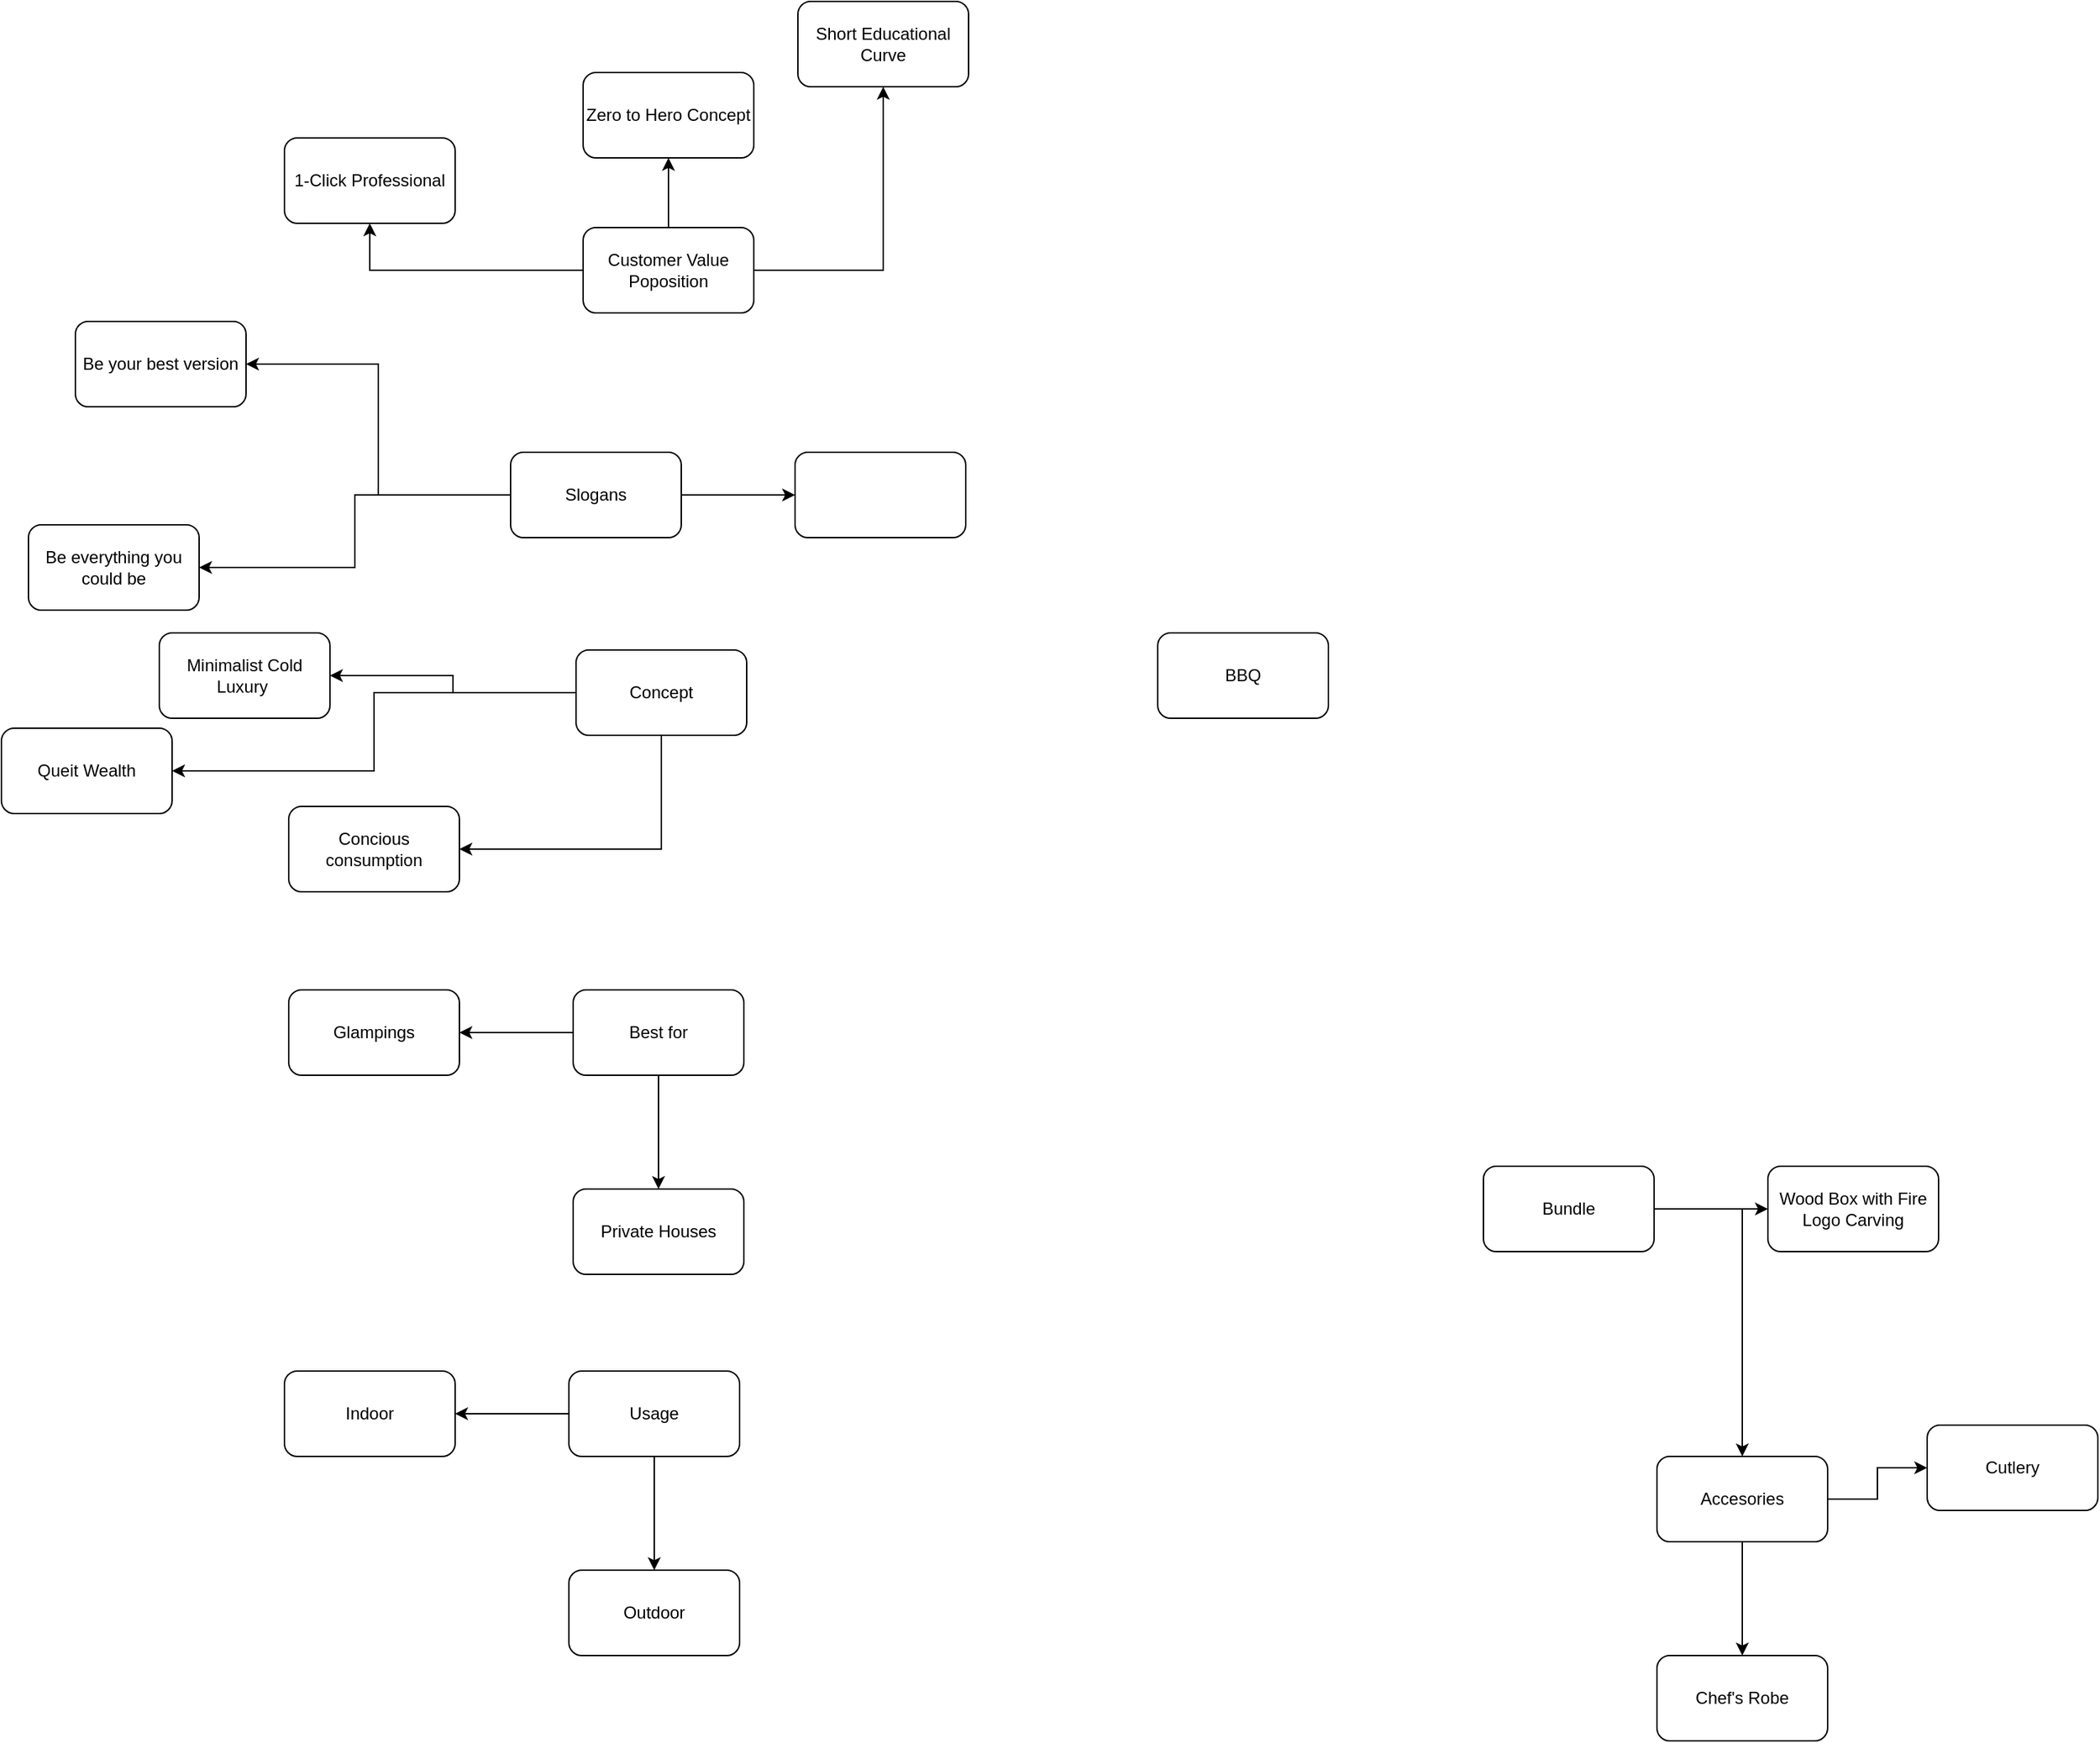 <mxfile border="50" scale="3" compressed="false" locked="false" version="24.7.3" type="github">
  <diagram name="Blank" id="YmL12bMKpDGza6XwsDPr">
    <mxGraphModel dx="2634" dy="746" grid="0" gridSize="10" guides="1" tooltips="1" connect="1" arrows="1" fold="1" page="0" pageScale="1" pageWidth="827" pageHeight="1169" background="none" math="1" shadow="0">
      <root>
        <mxCell id="X5NqExCQtvZxIxQ7pmgY-0" />
        <mxCell id="1" parent="X5NqExCQtvZxIxQ7pmgY-0" />
        <mxCell id="O-yg-Vm8hz5GUzZbZP-_-1" value="BBQ" style="rounded=1;whiteSpace=wrap;html=1;" vertex="1" parent="1">
          <mxGeometry x="-145" y="748" width="120" height="60" as="geometry" />
        </mxCell>
        <mxCell id="O-yg-Vm8hz5GUzZbZP-_-4" value="" style="edgeStyle=orthogonalEdgeStyle;rounded=0;orthogonalLoop=1;jettySize=auto;html=1;" edge="1" parent="1" source="O-yg-Vm8hz5GUzZbZP-_-2" target="O-yg-Vm8hz5GUzZbZP-_-3">
          <mxGeometry relative="1" as="geometry" />
        </mxCell>
        <mxCell id="O-yg-Vm8hz5GUzZbZP-_-6" value="" style="edgeStyle=orthogonalEdgeStyle;rounded=0;orthogonalLoop=1;jettySize=auto;html=1;entryX=1;entryY=0.5;entryDx=0;entryDy=0;exitX=0.5;exitY=1;exitDx=0;exitDy=0;" edge="1" parent="1" source="O-yg-Vm8hz5GUzZbZP-_-2" target="O-yg-Vm8hz5GUzZbZP-_-5">
          <mxGeometry relative="1" as="geometry" />
        </mxCell>
        <mxCell id="O-yg-Vm8hz5GUzZbZP-_-42" value="" style="edgeStyle=orthogonalEdgeStyle;rounded=0;orthogonalLoop=1;jettySize=auto;html=1;" edge="1" parent="1" source="O-yg-Vm8hz5GUzZbZP-_-2" target="O-yg-Vm8hz5GUzZbZP-_-41">
          <mxGeometry relative="1" as="geometry" />
        </mxCell>
        <mxCell id="O-yg-Vm8hz5GUzZbZP-_-2" value="Concept" style="rounded=1;whiteSpace=wrap;html=1;" vertex="1" parent="1">
          <mxGeometry x="-554" y="760" width="120" height="60" as="geometry" />
        </mxCell>
        <mxCell id="O-yg-Vm8hz5GUzZbZP-_-3" value="Minimalist Cold Luxury&amp;nbsp;" style="whiteSpace=wrap;html=1;rounded=1;" vertex="1" parent="1">
          <mxGeometry x="-847" y="748" width="120" height="60" as="geometry" />
        </mxCell>
        <mxCell id="O-yg-Vm8hz5GUzZbZP-_-5" value="Concious consumption" style="whiteSpace=wrap;html=1;rounded=1;" vertex="1" parent="1">
          <mxGeometry x="-756" y="870" width="120" height="60" as="geometry" />
        </mxCell>
        <mxCell id="O-yg-Vm8hz5GUzZbZP-_-9" value="" style="edgeStyle=orthogonalEdgeStyle;rounded=0;orthogonalLoop=1;jettySize=auto;html=1;" edge="1" parent="1" source="O-yg-Vm8hz5GUzZbZP-_-7" target="O-yg-Vm8hz5GUzZbZP-_-8">
          <mxGeometry relative="1" as="geometry" />
        </mxCell>
        <mxCell id="O-yg-Vm8hz5GUzZbZP-_-11" value="" style="edgeStyle=orthogonalEdgeStyle;rounded=0;orthogonalLoop=1;jettySize=auto;html=1;" edge="1" parent="1" source="O-yg-Vm8hz5GUzZbZP-_-7" target="O-yg-Vm8hz5GUzZbZP-_-10">
          <mxGeometry relative="1" as="geometry" />
        </mxCell>
        <mxCell id="O-yg-Vm8hz5GUzZbZP-_-7" value="Best for" style="rounded=1;whiteSpace=wrap;html=1;" vertex="1" parent="1">
          <mxGeometry x="-556" y="999" width="120" height="60" as="geometry" />
        </mxCell>
        <mxCell id="O-yg-Vm8hz5GUzZbZP-_-8" value="Glampings" style="whiteSpace=wrap;html=1;rounded=1;" vertex="1" parent="1">
          <mxGeometry x="-756" y="999" width="120" height="60" as="geometry" />
        </mxCell>
        <mxCell id="O-yg-Vm8hz5GUzZbZP-_-10" value="Private Houses" style="whiteSpace=wrap;html=1;rounded=1;" vertex="1" parent="1">
          <mxGeometry x="-556" y="1139" width="120" height="60" as="geometry" />
        </mxCell>
        <mxCell id="O-yg-Vm8hz5GUzZbZP-_-14" value="" style="edgeStyle=orthogonalEdgeStyle;rounded=0;orthogonalLoop=1;jettySize=auto;html=1;" edge="1" parent="1" source="O-yg-Vm8hz5GUzZbZP-_-12" target="O-yg-Vm8hz5GUzZbZP-_-13">
          <mxGeometry relative="1" as="geometry" />
        </mxCell>
        <mxCell id="O-yg-Vm8hz5GUzZbZP-_-16" value="" style="edgeStyle=orthogonalEdgeStyle;rounded=0;orthogonalLoop=1;jettySize=auto;html=1;" edge="1" parent="1" source="O-yg-Vm8hz5GUzZbZP-_-12" target="O-yg-Vm8hz5GUzZbZP-_-15">
          <mxGeometry relative="1" as="geometry" />
        </mxCell>
        <mxCell id="O-yg-Vm8hz5GUzZbZP-_-12" value="Usage" style="rounded=1;whiteSpace=wrap;html=1;" vertex="1" parent="1">
          <mxGeometry x="-559" y="1267" width="120" height="60" as="geometry" />
        </mxCell>
        <mxCell id="O-yg-Vm8hz5GUzZbZP-_-13" value="Indoor" style="whiteSpace=wrap;html=1;rounded=1;" vertex="1" parent="1">
          <mxGeometry x="-759" y="1267" width="120" height="60" as="geometry" />
        </mxCell>
        <mxCell id="O-yg-Vm8hz5GUzZbZP-_-15" value="Outdoor" style="whiteSpace=wrap;html=1;rounded=1;" vertex="1" parent="1">
          <mxGeometry x="-559" y="1407" width="120" height="60" as="geometry" />
        </mxCell>
        <mxCell id="O-yg-Vm8hz5GUzZbZP-_-19" value="" style="edgeStyle=orthogonalEdgeStyle;rounded=0;orthogonalLoop=1;jettySize=auto;html=1;" edge="1" parent="1" source="O-yg-Vm8hz5GUzZbZP-_-17" target="O-yg-Vm8hz5GUzZbZP-_-18">
          <mxGeometry relative="1" as="geometry" />
        </mxCell>
        <mxCell id="O-yg-Vm8hz5GUzZbZP-_-21" value="" style="edgeStyle=orthogonalEdgeStyle;rounded=0;orthogonalLoop=1;jettySize=auto;html=1;exitX=1;exitY=0.5;exitDx=0;exitDy=0;entryX=0;entryY=0.5;entryDx=0;entryDy=0;" edge="1" parent="1" source="O-yg-Vm8hz5GUzZbZP-_-29" target="O-yg-Vm8hz5GUzZbZP-_-20">
          <mxGeometry relative="1" as="geometry" />
        </mxCell>
        <mxCell id="O-yg-Vm8hz5GUzZbZP-_-30" value="" style="edgeStyle=orthogonalEdgeStyle;rounded=0;orthogonalLoop=1;jettySize=auto;html=1;" edge="1" parent="1" source="O-yg-Vm8hz5GUzZbZP-_-17" target="O-yg-Vm8hz5GUzZbZP-_-29">
          <mxGeometry relative="1" as="geometry" />
        </mxCell>
        <mxCell id="O-yg-Vm8hz5GUzZbZP-_-17" value="Bundle" style="rounded=1;whiteSpace=wrap;html=1;" vertex="1" parent="1">
          <mxGeometry x="84" y="1123" width="120" height="60" as="geometry" />
        </mxCell>
        <mxCell id="O-yg-Vm8hz5GUzZbZP-_-18" value="Wood Box with Fire Logo Carving" style="whiteSpace=wrap;html=1;rounded=1;" vertex="1" parent="1">
          <mxGeometry x="284" y="1123" width="120" height="60" as="geometry" />
        </mxCell>
        <mxCell id="O-yg-Vm8hz5GUzZbZP-_-20" value="Cutlery" style="whiteSpace=wrap;html=1;rounded=1;" vertex="1" parent="1">
          <mxGeometry x="396" y="1305" width="120" height="60" as="geometry" />
        </mxCell>
        <mxCell id="O-yg-Vm8hz5GUzZbZP-_-24" value="" style="edgeStyle=orthogonalEdgeStyle;rounded=0;orthogonalLoop=1;jettySize=auto;html=1;" edge="1" parent="1" source="O-yg-Vm8hz5GUzZbZP-_-22" target="O-yg-Vm8hz5GUzZbZP-_-23">
          <mxGeometry relative="1" as="geometry" />
        </mxCell>
        <mxCell id="O-yg-Vm8hz5GUzZbZP-_-26" value="" style="edgeStyle=orthogonalEdgeStyle;rounded=0;orthogonalLoop=1;jettySize=auto;html=1;" edge="1" parent="1" source="O-yg-Vm8hz5GUzZbZP-_-22" target="O-yg-Vm8hz5GUzZbZP-_-25">
          <mxGeometry relative="1" as="geometry" />
        </mxCell>
        <mxCell id="O-yg-Vm8hz5GUzZbZP-_-28" value="" style="edgeStyle=orthogonalEdgeStyle;rounded=0;orthogonalLoop=1;jettySize=auto;html=1;" edge="1" parent="1" source="O-yg-Vm8hz5GUzZbZP-_-22" target="O-yg-Vm8hz5GUzZbZP-_-27">
          <mxGeometry relative="1" as="geometry" />
        </mxCell>
        <mxCell id="O-yg-Vm8hz5GUzZbZP-_-22" value="Customer Value Poposition" style="rounded=1;whiteSpace=wrap;html=1;" vertex="1" parent="1">
          <mxGeometry x="-549" y="463" width="120" height="60" as="geometry" />
        </mxCell>
        <mxCell id="O-yg-Vm8hz5GUzZbZP-_-23" value="1-Click Professional" style="whiteSpace=wrap;html=1;rounded=1;" vertex="1" parent="1">
          <mxGeometry x="-759" y="400" width="120" height="60" as="geometry" />
        </mxCell>
        <mxCell id="O-yg-Vm8hz5GUzZbZP-_-25" value="Zero to Hero Concept" style="whiteSpace=wrap;html=1;rounded=1;" vertex="1" parent="1">
          <mxGeometry x="-549" y="354" width="120" height="60" as="geometry" />
        </mxCell>
        <mxCell id="O-yg-Vm8hz5GUzZbZP-_-27" value="Short Educational Curve" style="whiteSpace=wrap;html=1;rounded=1;" vertex="1" parent="1">
          <mxGeometry x="-398" y="304" width="120" height="60" as="geometry" />
        </mxCell>
        <mxCell id="O-yg-Vm8hz5GUzZbZP-_-32" value="" style="edgeStyle=orthogonalEdgeStyle;rounded=0;orthogonalLoop=1;jettySize=auto;html=1;" edge="1" parent="1" source="O-yg-Vm8hz5GUzZbZP-_-29" target="O-yg-Vm8hz5GUzZbZP-_-31">
          <mxGeometry relative="1" as="geometry" />
        </mxCell>
        <mxCell id="O-yg-Vm8hz5GUzZbZP-_-29" value="Accesories" style="whiteSpace=wrap;html=1;rounded=1;" vertex="1" parent="1">
          <mxGeometry x="206" y="1327" width="120" height="60" as="geometry" />
        </mxCell>
        <mxCell id="O-yg-Vm8hz5GUzZbZP-_-31" value="Chef&#39;s Robe" style="whiteSpace=wrap;html=1;rounded=1;" vertex="1" parent="1">
          <mxGeometry x="206" y="1467" width="120" height="60" as="geometry" />
        </mxCell>
        <mxCell id="O-yg-Vm8hz5GUzZbZP-_-35" value="" style="edgeStyle=orthogonalEdgeStyle;rounded=0;orthogonalLoop=1;jettySize=auto;html=1;" edge="1" parent="1" source="O-yg-Vm8hz5GUzZbZP-_-33" target="O-yg-Vm8hz5GUzZbZP-_-34">
          <mxGeometry relative="1" as="geometry" />
        </mxCell>
        <mxCell id="O-yg-Vm8hz5GUzZbZP-_-38" value="" style="edgeStyle=orthogonalEdgeStyle;rounded=0;orthogonalLoop=1;jettySize=auto;html=1;entryX=1;entryY=0.5;entryDx=0;entryDy=0;" edge="1" parent="1" source="O-yg-Vm8hz5GUzZbZP-_-33" target="O-yg-Vm8hz5GUzZbZP-_-37">
          <mxGeometry relative="1" as="geometry" />
        </mxCell>
        <mxCell id="O-yg-Vm8hz5GUzZbZP-_-40" value="" style="edgeStyle=orthogonalEdgeStyle;rounded=0;orthogonalLoop=1;jettySize=auto;html=1;" edge="1" parent="1" source="O-yg-Vm8hz5GUzZbZP-_-33" target="O-yg-Vm8hz5GUzZbZP-_-39">
          <mxGeometry relative="1" as="geometry" />
        </mxCell>
        <mxCell id="O-yg-Vm8hz5GUzZbZP-_-33" value="Slogans" style="rounded=1;whiteSpace=wrap;html=1;" vertex="1" parent="1">
          <mxGeometry x="-600" y="621" width="120" height="60" as="geometry" />
        </mxCell>
        <mxCell id="O-yg-Vm8hz5GUzZbZP-_-34" value="Be everything you could be" style="whiteSpace=wrap;html=1;rounded=1;" vertex="1" parent="1">
          <mxGeometry x="-939" y="672" width="120" height="60" as="geometry" />
        </mxCell>
        <mxCell id="O-yg-Vm8hz5GUzZbZP-_-37" value="Be your best version" style="whiteSpace=wrap;html=1;rounded=1;" vertex="1" parent="1">
          <mxGeometry x="-906" y="529" width="120" height="60" as="geometry" />
        </mxCell>
        <mxCell id="O-yg-Vm8hz5GUzZbZP-_-39" value="" style="whiteSpace=wrap;html=1;rounded=1;" vertex="1" parent="1">
          <mxGeometry x="-400" y="621" width="120" height="60" as="geometry" />
        </mxCell>
        <mxCell id="O-yg-Vm8hz5GUzZbZP-_-41" value="Queit Wealth" style="whiteSpace=wrap;html=1;rounded=1;" vertex="1" parent="1">
          <mxGeometry x="-958" y="815" width="120" height="60" as="geometry" />
        </mxCell>
      </root>
    </mxGraphModel>
  </diagram>
</mxfile>
